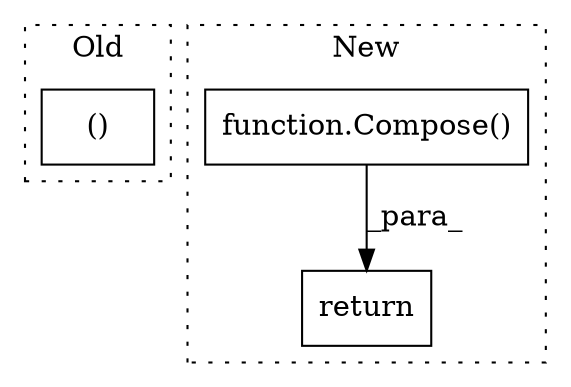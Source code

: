 digraph G {
subgraph cluster0 {
1 [label="()" a="54" s="2091" l="7" shape="box"];
label = "Old";
style="dotted";
}
subgraph cluster1 {
2 [label="function.Compose()" a="75" s="4050,4137" l="8,1" shape="box"];
3 [label="return" a="93" s="4144" l="7" shape="box"];
label = "New";
style="dotted";
}
2 -> 3 [label="_para_"];
}